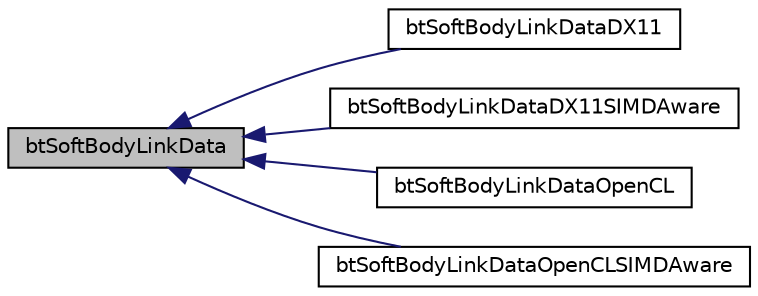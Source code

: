 digraph "btSoftBodyLinkData"
{
  edge [fontname="Helvetica",fontsize="10",labelfontname="Helvetica",labelfontsize="10"];
  node [fontname="Helvetica",fontsize="10",shape=record];
  rankdir="LR";
  Node1 [label="btSoftBodyLinkData",height=0.2,width=0.4,color="black", fillcolor="grey75", style="filled", fontcolor="black"];
  Node1 -> Node2 [dir="back",color="midnightblue",fontsize="10",style="solid"];
  Node2 [label="btSoftBodyLinkDataDX11",height=0.2,width=0.4,color="black", fillcolor="white", style="filled",URL="$classbt_soft_body_link_data_d_x11.html"];
  Node1 -> Node3 [dir="back",color="midnightblue",fontsize="10",style="solid"];
  Node3 [label="btSoftBodyLinkDataDX11SIMDAware",height=0.2,width=0.4,color="black", fillcolor="white", style="filled",URL="$classbt_soft_body_link_data_d_x11_s_i_m_d_aware.html"];
  Node1 -> Node4 [dir="back",color="midnightblue",fontsize="10",style="solid"];
  Node4 [label="btSoftBodyLinkDataOpenCL",height=0.2,width=0.4,color="black", fillcolor="white", style="filled",URL="$classbt_soft_body_link_data_open_c_l.html"];
  Node1 -> Node5 [dir="back",color="midnightblue",fontsize="10",style="solid"];
  Node5 [label="btSoftBodyLinkDataOpenCLSIMDAware",height=0.2,width=0.4,color="black", fillcolor="white", style="filled",URL="$classbt_soft_body_link_data_open_c_l_s_i_m_d_aware.html"];
}
